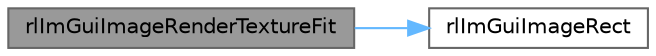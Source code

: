 digraph "rlImGuiImageRenderTextureFit"
{
 // LATEX_PDF_SIZE
  bgcolor="transparent";
  edge [fontname=Helvetica,fontsize=10,labelfontname=Helvetica,labelfontsize=10];
  node [fontname=Helvetica,fontsize=10,shape=box,height=0.2,width=0.4];
  rankdir="LR";
  Node1 [id="Node000001",label="rlImGuiImageRenderTextureFit",height=0.2,width=0.4,color="gray40", fillcolor="grey60", style="filled", fontcolor="black",tooltip="Draws a render texture as an image an ImGui Context, automatically flipping the Y axis so it will sho..."];
  Node1 -> Node2 [id="edge1_Node000001_Node000002",color="steelblue1",style="solid",tooltip=" "];
  Node2 [id="Node000002",label="rlImGuiImageRect",height=0.2,width=0.4,color="grey40", fillcolor="white", style="filled",URL="$rl_im_gui_8cpp.html#aa5a0e157cadb79a925a96aefa52168b2",tooltip="Draw a portion texture as an image in an ImGui Context at a defined size Uses the current ImGui Curso..."];
}
